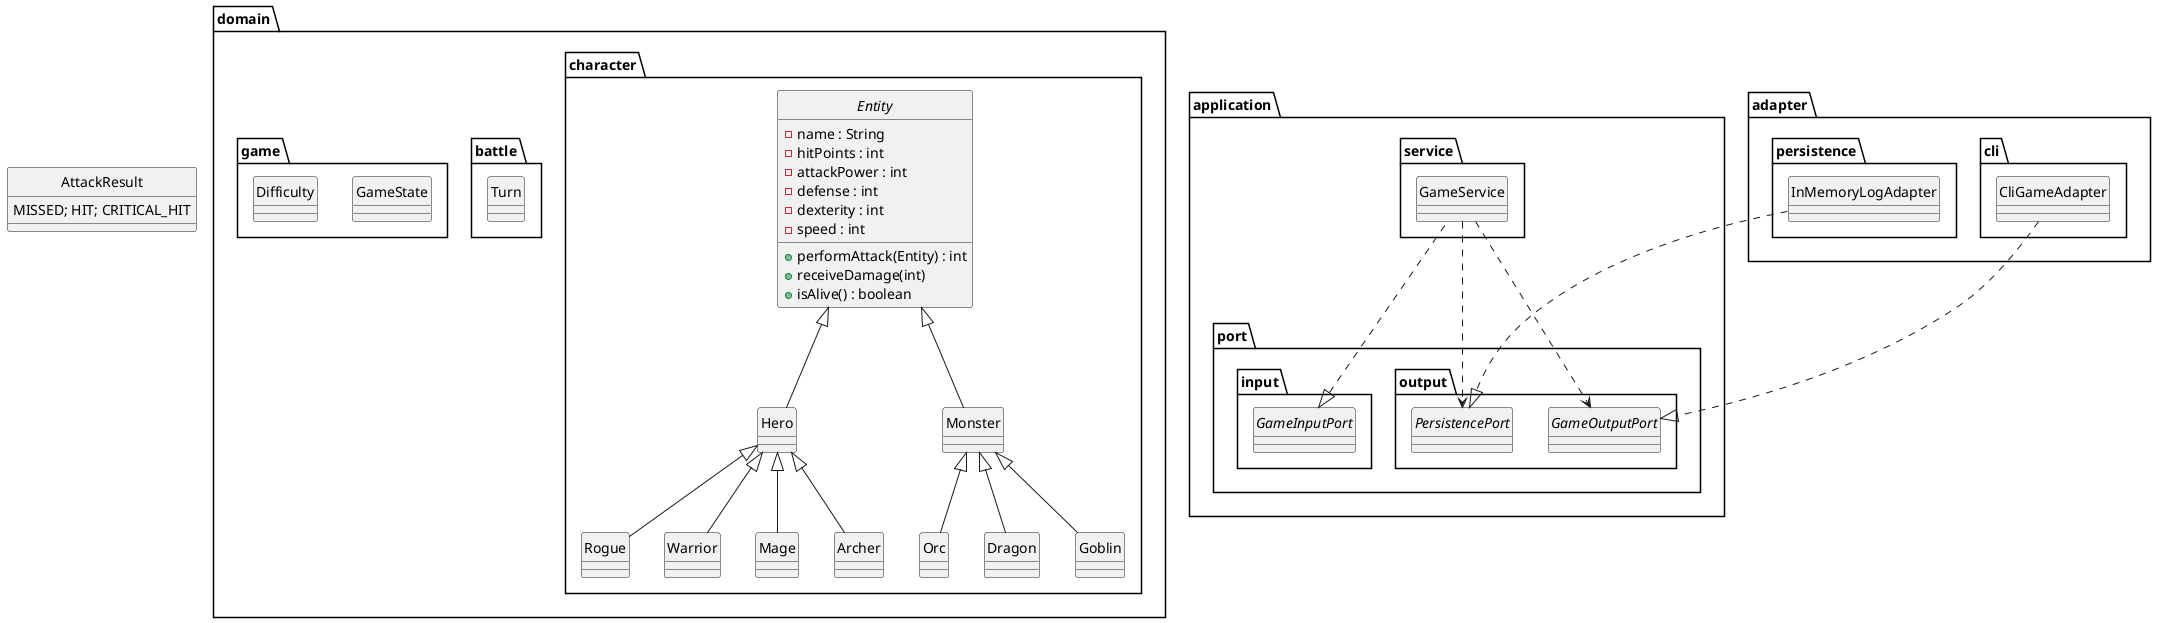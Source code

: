 @startuml
skinparam style strictuml

package "domain.character" {
    abstract class Entity {
        -name : String
        -hitPoints : int
        -attackPower : int
        -defense : int
        -dexterity : int
        -speed : int
        +performAttack(Entity) : int
        +receiveDamage(int)
        +isAlive() : boolean
    }

    class Hero
    class Monster
    Entity <|-- Hero
    Entity <|-- Monster

    Hero <|-- Warrior
    Hero <|-- Mage
    Hero <|-- Archer
    Hero <|-- Rogue
    Monster <|-- Goblin
    Monster <|-- Orc
    Monster <|-- Dragon
}

enum AttackResult {
MISSED; HIT; CRITICAL_HIT
}

package domain.battle {
    class Turn
}

package domain.game {
    class GameState
    enum Difficulty
}

package application.port.input {
    interface GameInputPort
}

package application.port.output {
    interface GameOutputPort
    interface PersistencePort
}

package application.service {
    class GameService
    GameInputPort <|.. GameService
    GameService ..> GameOutputPort
    GameService ..> PersistencePort
}

package adapter.cli {
    class CliGameAdapter
    CliGameAdapter ..|> GameOutputPort
}

package adapter.persistence {
    class InMemoryLogAdapter
    InMemoryLogAdapter ..|> PersistencePort
}
@enduml
